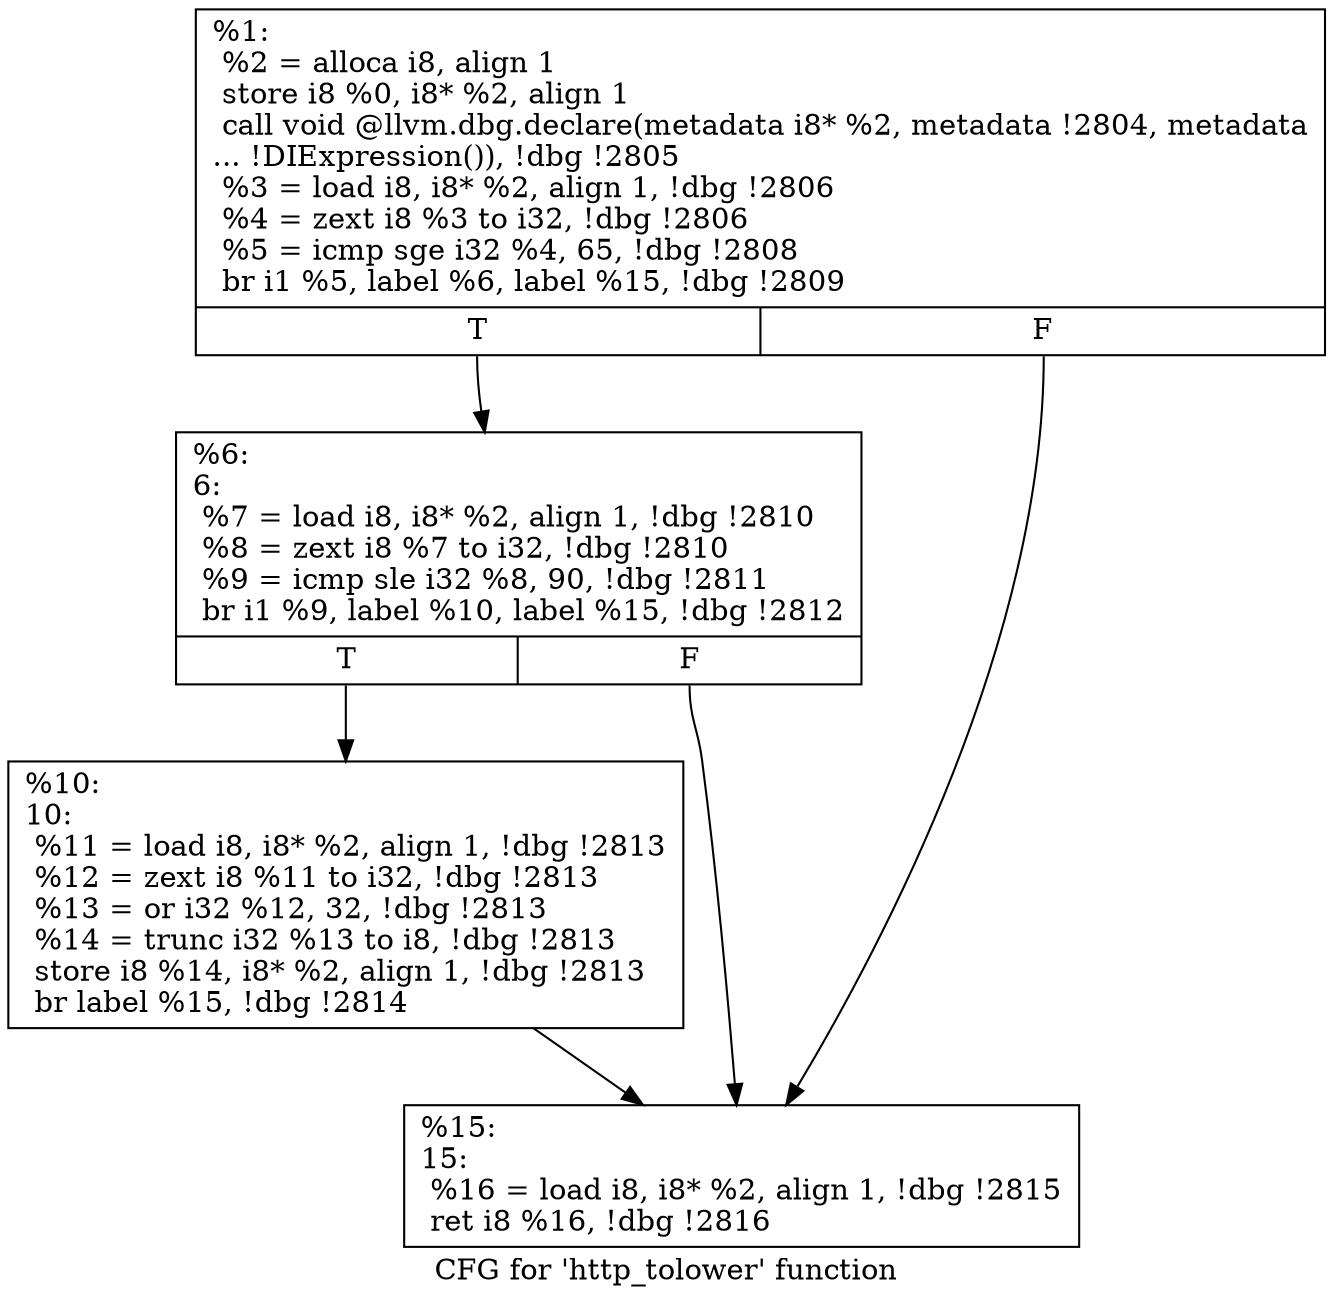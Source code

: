 digraph "CFG for 'http_tolower' function" {
	label="CFG for 'http_tolower' function";

	Node0x55685220e5d0 [shape=record,label="{%1:\l  %2 = alloca i8, align 1\l  store i8 %0, i8* %2, align 1\l  call void @llvm.dbg.declare(metadata i8* %2, metadata !2804, metadata\l... !DIExpression()), !dbg !2805\l  %3 = load i8, i8* %2, align 1, !dbg !2806\l  %4 = zext i8 %3 to i32, !dbg !2806\l  %5 = icmp sge i32 %4, 65, !dbg !2808\l  br i1 %5, label %6, label %15, !dbg !2809\l|{<s0>T|<s1>F}}"];
	Node0x55685220e5d0:s0 -> Node0x5568522114d0;
	Node0x55685220e5d0:s1 -> Node0x556852211570;
	Node0x5568522114d0 [shape=record,label="{%6:\l6:                                                \l  %7 = load i8, i8* %2, align 1, !dbg !2810\l  %8 = zext i8 %7 to i32, !dbg !2810\l  %9 = icmp sle i32 %8, 90, !dbg !2811\l  br i1 %9, label %10, label %15, !dbg !2812\l|{<s0>T|<s1>F}}"];
	Node0x5568522114d0:s0 -> Node0x556852211520;
	Node0x5568522114d0:s1 -> Node0x556852211570;
	Node0x556852211520 [shape=record,label="{%10:\l10:                                               \l  %11 = load i8, i8* %2, align 1, !dbg !2813\l  %12 = zext i8 %11 to i32, !dbg !2813\l  %13 = or i32 %12, 32, !dbg !2813\l  %14 = trunc i32 %13 to i8, !dbg !2813\l  store i8 %14, i8* %2, align 1, !dbg !2813\l  br label %15, !dbg !2814\l}"];
	Node0x556852211520 -> Node0x556852211570;
	Node0x556852211570 [shape=record,label="{%15:\l15:                                               \l  %16 = load i8, i8* %2, align 1, !dbg !2815\l  ret i8 %16, !dbg !2816\l}"];
}
